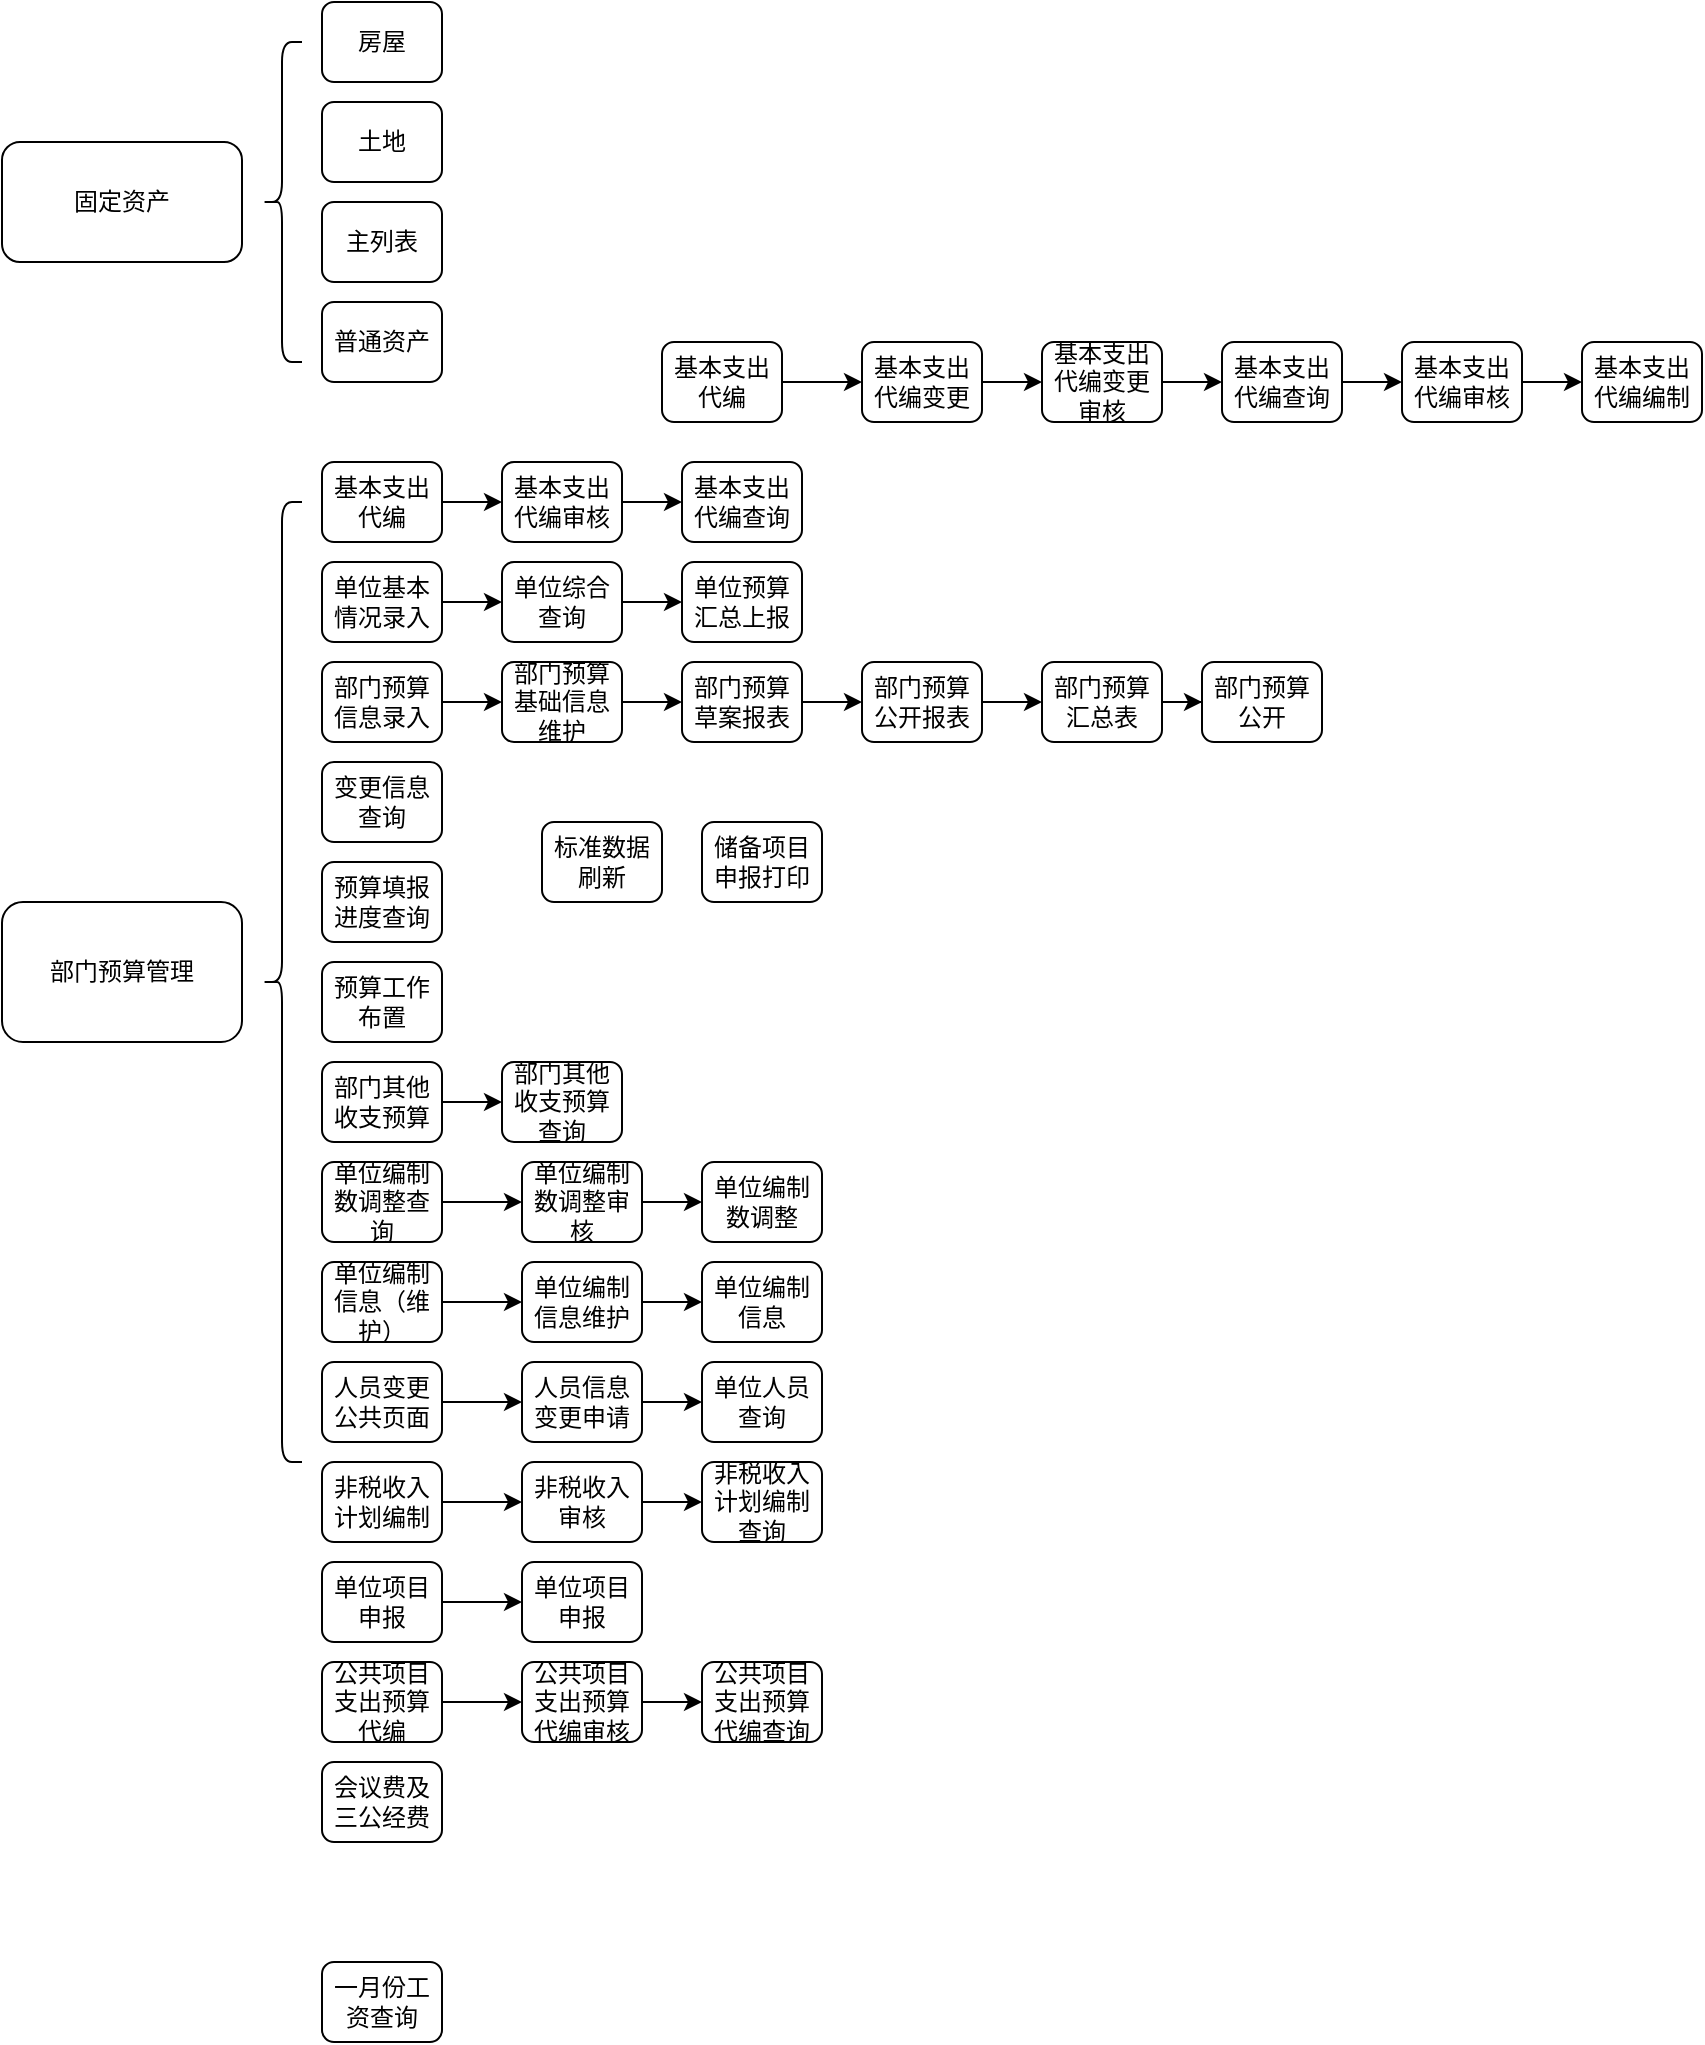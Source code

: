 <mxfile version="12.5.1" type="github" pages="2">
  <diagram id="LEGvW6JbwHPqkR06rvY7" name="部门预算管理">
    <mxGraphModel dx="1038" dy="1717" grid="1" gridSize="10" guides="1" tooltips="1" connect="1" arrows="1" fold="1" page="1" pageScale="1" pageWidth="827" pageHeight="1169" math="0" shadow="0">
      <root>
        <mxCell id="0"/>
        <mxCell id="1" parent="0"/>
        <mxCell id="PJDhCjgc1F2hU-g-aR-N-1" value="固定资产" style="rounded=1;whiteSpace=wrap;html=1;" vertex="1" parent="1">
          <mxGeometry x="20" y="30" width="120" height="60" as="geometry"/>
        </mxCell>
        <mxCell id="PJDhCjgc1F2hU-g-aR-N-3" value="" style="shape=curlyBracket;whiteSpace=wrap;html=1;rounded=1;" vertex="1" parent="1">
          <mxGeometry x="150" y="-20" width="20" height="160" as="geometry"/>
        </mxCell>
        <mxCell id="PJDhCjgc1F2hU-g-aR-N-4" value="房屋" style="rounded=1;whiteSpace=wrap;html=1;" vertex="1" parent="1">
          <mxGeometry x="180" y="-40" width="60" height="40" as="geometry"/>
        </mxCell>
        <mxCell id="PJDhCjgc1F2hU-g-aR-N-5" value="土地" style="rounded=1;whiteSpace=wrap;html=1;" vertex="1" parent="1">
          <mxGeometry x="180" y="10" width="60" height="40" as="geometry"/>
        </mxCell>
        <mxCell id="PJDhCjgc1F2hU-g-aR-N-6" value="主列表" style="rounded=1;whiteSpace=wrap;html=1;" vertex="1" parent="1">
          <mxGeometry x="180" y="60" width="60" height="40" as="geometry"/>
        </mxCell>
        <mxCell id="PJDhCjgc1F2hU-g-aR-N-7" value="普通资产" style="rounded=1;whiteSpace=wrap;html=1;" vertex="1" parent="1">
          <mxGeometry x="180" y="110" width="60" height="40" as="geometry"/>
        </mxCell>
        <mxCell id="PJDhCjgc1F2hU-g-aR-N-8" value="部门预算管理" style="rounded=1;whiteSpace=wrap;html=1;" vertex="1" parent="1">
          <mxGeometry x="20" y="410" width="120" height="70" as="geometry"/>
        </mxCell>
        <mxCell id="PJDhCjgc1F2hU-g-aR-N-9" value="" style="shape=curlyBracket;whiteSpace=wrap;html=1;rounded=1;" vertex="1" parent="1">
          <mxGeometry x="150" y="210" width="20" height="480" as="geometry"/>
        </mxCell>
        <mxCell id="PJDhCjgc1F2hU-g-aR-N-15" value="" style="edgeStyle=orthogonalEdgeStyle;rounded=0;orthogonalLoop=1;jettySize=auto;html=1;" edge="1" parent="1" source="PJDhCjgc1F2hU-g-aR-N-11" target="PJDhCjgc1F2hU-g-aR-N-12">
          <mxGeometry relative="1" as="geometry"/>
        </mxCell>
        <mxCell id="PJDhCjgc1F2hU-g-aR-N-11" value="基本支出代编" style="rounded=1;whiteSpace=wrap;html=1;" vertex="1" parent="1">
          <mxGeometry x="180" y="190" width="60" height="40" as="geometry"/>
        </mxCell>
        <mxCell id="PJDhCjgc1F2hU-g-aR-N-18" value="" style="edgeStyle=orthogonalEdgeStyle;rounded=0;orthogonalLoop=1;jettySize=auto;html=1;" edge="1" parent="1" source="PJDhCjgc1F2hU-g-aR-N-12" target="PJDhCjgc1F2hU-g-aR-N-13">
          <mxGeometry relative="1" as="geometry"/>
        </mxCell>
        <mxCell id="PJDhCjgc1F2hU-g-aR-N-12" value="基本支出代编审核" style="rounded=1;whiteSpace=wrap;html=1;" vertex="1" parent="1">
          <mxGeometry x="270" y="190" width="60" height="40" as="geometry"/>
        </mxCell>
        <mxCell id="PJDhCjgc1F2hU-g-aR-N-13" value="基本支出代编查询" style="rounded=1;whiteSpace=wrap;html=1;" vertex="1" parent="1">
          <mxGeometry x="360" y="190" width="60" height="40" as="geometry"/>
        </mxCell>
        <mxCell id="PJDhCjgc1F2hU-g-aR-N-65" value="" style="edgeStyle=orthogonalEdgeStyle;rounded=0;orthogonalLoop=1;jettySize=auto;html=1;" edge="1" parent="1" source="PJDhCjgc1F2hU-g-aR-N-14" target="PJDhCjgc1F2hU-g-aR-N-64">
          <mxGeometry relative="1" as="geometry"/>
        </mxCell>
        <mxCell id="PJDhCjgc1F2hU-g-aR-N-14" value="单位基本情况录入" style="rounded=1;whiteSpace=wrap;html=1;" vertex="1" parent="1">
          <mxGeometry x="180" y="240" width="60" height="40" as="geometry"/>
        </mxCell>
        <mxCell id="PJDhCjgc1F2hU-g-aR-N-75" value="" style="edgeStyle=orthogonalEdgeStyle;rounded=0;orthogonalLoop=1;jettySize=auto;html=1;" edge="1" parent="1" source="PJDhCjgc1F2hU-g-aR-N-64" target="PJDhCjgc1F2hU-g-aR-N-74">
          <mxGeometry relative="1" as="geometry"/>
        </mxCell>
        <mxCell id="PJDhCjgc1F2hU-g-aR-N-64" value="单位综合查询" style="rounded=1;whiteSpace=wrap;html=1;" vertex="1" parent="1">
          <mxGeometry x="270" y="240" width="60" height="40" as="geometry"/>
        </mxCell>
        <mxCell id="PJDhCjgc1F2hU-g-aR-N-74" value="单位预算汇总上报" style="rounded=1;whiteSpace=wrap;html=1;" vertex="1" parent="1">
          <mxGeometry x="360" y="240" width="60" height="40" as="geometry"/>
        </mxCell>
        <mxCell id="PJDhCjgc1F2hU-g-aR-N-30" value="" style="edgeStyle=orthogonalEdgeStyle;rounded=0;orthogonalLoop=1;jettySize=auto;html=1;" edge="1" parent="1" source="PJDhCjgc1F2hU-g-aR-N-19" target="PJDhCjgc1F2hU-g-aR-N-21">
          <mxGeometry relative="1" as="geometry"/>
        </mxCell>
        <mxCell id="PJDhCjgc1F2hU-g-aR-N-19" value="部门预算基础信息维护" style="rounded=1;whiteSpace=wrap;html=1;" vertex="1" parent="1">
          <mxGeometry x="270" y="290" width="60" height="40" as="geometry"/>
        </mxCell>
        <mxCell id="PJDhCjgc1F2hU-g-aR-N-20" value="变更信息查询" style="rounded=1;whiteSpace=wrap;html=1;" vertex="1" parent="1">
          <mxGeometry x="180" y="340" width="60" height="40" as="geometry"/>
        </mxCell>
        <mxCell id="PJDhCjgc1F2hU-g-aR-N-24" value="" style="edgeStyle=orthogonalEdgeStyle;rounded=0;orthogonalLoop=1;jettySize=auto;html=1;" edge="1" parent="1" source="PJDhCjgc1F2hU-g-aR-N-21" target="PJDhCjgc1F2hU-g-aR-N-23">
          <mxGeometry relative="1" as="geometry"/>
        </mxCell>
        <mxCell id="PJDhCjgc1F2hU-g-aR-N-21" value="部门预算草案报表" style="rounded=1;whiteSpace=wrap;html=1;" vertex="1" parent="1">
          <mxGeometry x="360" y="290" width="60" height="40" as="geometry"/>
        </mxCell>
        <mxCell id="PJDhCjgc1F2hU-g-aR-N-26" value="" style="edgeStyle=orthogonalEdgeStyle;rounded=0;orthogonalLoop=1;jettySize=auto;html=1;" edge="1" parent="1" source="PJDhCjgc1F2hU-g-aR-N-23" target="PJDhCjgc1F2hU-g-aR-N-25">
          <mxGeometry relative="1" as="geometry"/>
        </mxCell>
        <mxCell id="PJDhCjgc1F2hU-g-aR-N-23" value="部门预算公开报表" style="rounded=1;whiteSpace=wrap;html=1;" vertex="1" parent="1">
          <mxGeometry x="450" y="290" width="60" height="40" as="geometry"/>
        </mxCell>
        <mxCell id="PJDhCjgc1F2hU-g-aR-N-63" value="" style="edgeStyle=orthogonalEdgeStyle;rounded=0;orthogonalLoop=1;jettySize=auto;html=1;" edge="1" parent="1" source="PJDhCjgc1F2hU-g-aR-N-25" target="PJDhCjgc1F2hU-g-aR-N-62">
          <mxGeometry relative="1" as="geometry"/>
        </mxCell>
        <mxCell id="PJDhCjgc1F2hU-g-aR-N-25" value="部门预算汇总表" style="rounded=1;whiteSpace=wrap;html=1;" vertex="1" parent="1">
          <mxGeometry x="540" y="290" width="60" height="40" as="geometry"/>
        </mxCell>
        <mxCell id="PJDhCjgc1F2hU-g-aR-N-62" value="部门预算公开" style="rounded=1;whiteSpace=wrap;html=1;" vertex="1" parent="1">
          <mxGeometry x="620" y="290" width="60" height="40" as="geometry"/>
        </mxCell>
        <mxCell id="PJDhCjgc1F2hU-g-aR-N-32" value="" style="edgeStyle=orthogonalEdgeStyle;rounded=0;orthogonalLoop=1;jettySize=auto;html=1;" edge="1" parent="1" source="PJDhCjgc1F2hU-g-aR-N-31" target="PJDhCjgc1F2hU-g-aR-N-19">
          <mxGeometry relative="1" as="geometry"/>
        </mxCell>
        <mxCell id="PJDhCjgc1F2hU-g-aR-N-31" value="部门预算信息录入" style="rounded=1;whiteSpace=wrap;html=1;" vertex="1" parent="1">
          <mxGeometry x="180" y="290" width="60" height="40" as="geometry"/>
        </mxCell>
        <mxCell id="PJDhCjgc1F2hU-g-aR-N-33" value="预算填报进度查询" style="rounded=1;whiteSpace=wrap;html=1;" vertex="1" parent="1">
          <mxGeometry x="180" y="390" width="60" height="40" as="geometry"/>
        </mxCell>
        <mxCell id="PJDhCjgc1F2hU-g-aR-N-34" value="预算工作布置" style="rounded=1;whiteSpace=wrap;html=1;" vertex="1" parent="1">
          <mxGeometry x="180" y="440" width="60" height="40" as="geometry"/>
        </mxCell>
        <mxCell id="PJDhCjgc1F2hU-g-aR-N-35" value="标准数据刷新" style="rounded=1;whiteSpace=wrap;html=1;" vertex="1" parent="1">
          <mxGeometry x="290" y="370" width="60" height="40" as="geometry"/>
        </mxCell>
        <mxCell id="PJDhCjgc1F2hU-g-aR-N-36" value="储备项目申报打印" style="rounded=1;whiteSpace=wrap;html=1;" vertex="1" parent="1">
          <mxGeometry x="370" y="370" width="60" height="40" as="geometry"/>
        </mxCell>
        <mxCell id="PJDhCjgc1F2hU-g-aR-N-53" value="" style="edgeStyle=orthogonalEdgeStyle;rounded=0;orthogonalLoop=1;jettySize=auto;html=1;" edge="1" parent="1" source="PJDhCjgc1F2hU-g-aR-N-37" target="PJDhCjgc1F2hU-g-aR-N-52">
          <mxGeometry relative="1" as="geometry"/>
        </mxCell>
        <mxCell id="PJDhCjgc1F2hU-g-aR-N-37" value="人员变更公共页面" style="rounded=1;whiteSpace=wrap;html=1;" vertex="1" parent="1">
          <mxGeometry x="180" y="640" width="60" height="40" as="geometry"/>
        </mxCell>
        <mxCell id="PJDhCjgc1F2hU-g-aR-N-55" value="" style="edgeStyle=orthogonalEdgeStyle;rounded=0;orthogonalLoop=1;jettySize=auto;html=1;" edge="1" parent="1" source="PJDhCjgc1F2hU-g-aR-N-52" target="PJDhCjgc1F2hU-g-aR-N-54">
          <mxGeometry relative="1" as="geometry"/>
        </mxCell>
        <mxCell id="PJDhCjgc1F2hU-g-aR-N-52" value="人员信息变更申请" style="rounded=1;whiteSpace=wrap;html=1;" vertex="1" parent="1">
          <mxGeometry x="280" y="640" width="60" height="40" as="geometry"/>
        </mxCell>
        <mxCell id="PJDhCjgc1F2hU-g-aR-N-54" value="单位人员查询" style="rounded=1;whiteSpace=wrap;html=1;" vertex="1" parent="1">
          <mxGeometry x="370" y="640" width="60" height="40" as="geometry"/>
        </mxCell>
        <mxCell id="PJDhCjgc1F2hU-g-aR-N-40" value="" style="edgeStyle=orthogonalEdgeStyle;rounded=0;orthogonalLoop=1;jettySize=auto;html=1;" edge="1" parent="1" source="PJDhCjgc1F2hU-g-aR-N-38" target="PJDhCjgc1F2hU-g-aR-N-39">
          <mxGeometry relative="1" as="geometry"/>
        </mxCell>
        <mxCell id="PJDhCjgc1F2hU-g-aR-N-38" value="部门其他收支预算" style="rounded=1;whiteSpace=wrap;html=1;" vertex="1" parent="1">
          <mxGeometry x="180" y="490" width="60" height="40" as="geometry"/>
        </mxCell>
        <mxCell id="PJDhCjgc1F2hU-g-aR-N-39" value="部门其他收支预算查询" style="rounded=1;whiteSpace=wrap;html=1;" vertex="1" parent="1">
          <mxGeometry x="270" y="490" width="60" height="40" as="geometry"/>
        </mxCell>
        <mxCell id="PJDhCjgc1F2hU-g-aR-N-43" value="" style="edgeStyle=orthogonalEdgeStyle;rounded=0;orthogonalLoop=1;jettySize=auto;html=1;" edge="1" parent="1" source="PJDhCjgc1F2hU-g-aR-N-41" target="PJDhCjgc1F2hU-g-aR-N-42">
          <mxGeometry relative="1" as="geometry"/>
        </mxCell>
        <mxCell id="PJDhCjgc1F2hU-g-aR-N-41" value="单位编制数调整查询" style="rounded=1;whiteSpace=wrap;html=1;" vertex="1" parent="1">
          <mxGeometry x="180" y="540" width="60" height="40" as="geometry"/>
        </mxCell>
        <mxCell id="PJDhCjgc1F2hU-g-aR-N-45" value="" style="edgeStyle=orthogonalEdgeStyle;rounded=0;orthogonalLoop=1;jettySize=auto;html=1;" edge="1" parent="1" source="PJDhCjgc1F2hU-g-aR-N-42" target="PJDhCjgc1F2hU-g-aR-N-44">
          <mxGeometry relative="1" as="geometry"/>
        </mxCell>
        <mxCell id="PJDhCjgc1F2hU-g-aR-N-42" value="单位编制数调整审核" style="rounded=1;whiteSpace=wrap;html=1;" vertex="1" parent="1">
          <mxGeometry x="280" y="540" width="60" height="40" as="geometry"/>
        </mxCell>
        <mxCell id="PJDhCjgc1F2hU-g-aR-N-44" value="单位编制数调整" style="rounded=1;whiteSpace=wrap;html=1;" vertex="1" parent="1">
          <mxGeometry x="370" y="540" width="60" height="40" as="geometry"/>
        </mxCell>
        <mxCell id="PJDhCjgc1F2hU-g-aR-N-49" value="" style="edgeStyle=orthogonalEdgeStyle;rounded=0;orthogonalLoop=1;jettySize=auto;html=1;" edge="1" parent="1" source="PJDhCjgc1F2hU-g-aR-N-47" target="PJDhCjgc1F2hU-g-aR-N-48">
          <mxGeometry relative="1" as="geometry"/>
        </mxCell>
        <mxCell id="PJDhCjgc1F2hU-g-aR-N-47" value="单位编制信息（维护）" style="rounded=1;whiteSpace=wrap;html=1;" vertex="1" parent="1">
          <mxGeometry x="180" y="590" width="60" height="40" as="geometry"/>
        </mxCell>
        <mxCell id="PJDhCjgc1F2hU-g-aR-N-51" value="" style="edgeStyle=orthogonalEdgeStyle;rounded=0;orthogonalLoop=1;jettySize=auto;html=1;" edge="1" parent="1" source="PJDhCjgc1F2hU-g-aR-N-48" target="PJDhCjgc1F2hU-g-aR-N-50">
          <mxGeometry relative="1" as="geometry"/>
        </mxCell>
        <mxCell id="PJDhCjgc1F2hU-g-aR-N-48" value="单位编制信息维护" style="rounded=1;whiteSpace=wrap;html=1;" vertex="1" parent="1">
          <mxGeometry x="280" y="590" width="60" height="40" as="geometry"/>
        </mxCell>
        <mxCell id="PJDhCjgc1F2hU-g-aR-N-50" value="单位编制信息" style="rounded=1;whiteSpace=wrap;html=1;" vertex="1" parent="1">
          <mxGeometry x="370" y="590" width="60" height="40" as="geometry"/>
        </mxCell>
        <mxCell id="PJDhCjgc1F2hU-g-aR-N-58" value="" style="edgeStyle=orthogonalEdgeStyle;rounded=0;orthogonalLoop=1;jettySize=auto;html=1;" edge="1" parent="1" source="PJDhCjgc1F2hU-g-aR-N-56" target="PJDhCjgc1F2hU-g-aR-N-57">
          <mxGeometry relative="1" as="geometry"/>
        </mxCell>
        <mxCell id="PJDhCjgc1F2hU-g-aR-N-56" value="非税收入计划编制" style="rounded=1;whiteSpace=wrap;html=1;" vertex="1" parent="1">
          <mxGeometry x="180" y="690" width="60" height="40" as="geometry"/>
        </mxCell>
        <mxCell id="PJDhCjgc1F2hU-g-aR-N-72" value="" style="edgeStyle=orthogonalEdgeStyle;rounded=0;orthogonalLoop=1;jettySize=auto;html=1;" edge="1" parent="1" source="PJDhCjgc1F2hU-g-aR-N-57" target="PJDhCjgc1F2hU-g-aR-N-71">
          <mxGeometry relative="1" as="geometry"/>
        </mxCell>
        <mxCell id="PJDhCjgc1F2hU-g-aR-N-57" value="非税收入审核" style="rounded=1;whiteSpace=wrap;html=1;" vertex="1" parent="1">
          <mxGeometry x="280" y="690" width="60" height="40" as="geometry"/>
        </mxCell>
        <mxCell id="PJDhCjgc1F2hU-g-aR-N-71" value="非税收入计划编制查询" style="rounded=1;whiteSpace=wrap;html=1;" vertex="1" parent="1">
          <mxGeometry x="370" y="690" width="60" height="40" as="geometry"/>
        </mxCell>
        <mxCell id="PJDhCjgc1F2hU-g-aR-N-61" value="" style="edgeStyle=orthogonalEdgeStyle;rounded=0;orthogonalLoop=1;jettySize=auto;html=1;" edge="1" parent="1" source="PJDhCjgc1F2hU-g-aR-N-59" target="PJDhCjgc1F2hU-g-aR-N-60">
          <mxGeometry relative="1" as="geometry"/>
        </mxCell>
        <mxCell id="PJDhCjgc1F2hU-g-aR-N-59" value="单位项目申报" style="rounded=1;whiteSpace=wrap;html=1;" vertex="1" parent="1">
          <mxGeometry x="180" y="740" width="60" height="40" as="geometry"/>
        </mxCell>
        <mxCell id="PJDhCjgc1F2hU-g-aR-N-60" value="单位项目申报" style="rounded=1;whiteSpace=wrap;html=1;" vertex="1" parent="1">
          <mxGeometry x="280" y="740" width="60" height="40" as="geometry"/>
        </mxCell>
        <mxCell id="PJDhCjgc1F2hU-g-aR-N-68" value="" style="edgeStyle=orthogonalEdgeStyle;rounded=0;orthogonalLoop=1;jettySize=auto;html=1;" edge="1" parent="1" source="PJDhCjgc1F2hU-g-aR-N-66" target="PJDhCjgc1F2hU-g-aR-N-67">
          <mxGeometry relative="1" as="geometry"/>
        </mxCell>
        <mxCell id="PJDhCjgc1F2hU-g-aR-N-66" value="公共项目支出预算代编" style="rounded=1;whiteSpace=wrap;html=1;" vertex="1" parent="1">
          <mxGeometry x="180" y="790" width="60" height="40" as="geometry"/>
        </mxCell>
        <mxCell id="PJDhCjgc1F2hU-g-aR-N-70" value="" style="edgeStyle=orthogonalEdgeStyle;rounded=0;orthogonalLoop=1;jettySize=auto;html=1;" edge="1" parent="1" source="PJDhCjgc1F2hU-g-aR-N-67" target="PJDhCjgc1F2hU-g-aR-N-69">
          <mxGeometry relative="1" as="geometry"/>
        </mxCell>
        <mxCell id="PJDhCjgc1F2hU-g-aR-N-67" value="公共项目支出预算代编审核" style="rounded=1;whiteSpace=wrap;html=1;" vertex="1" parent="1">
          <mxGeometry x="280" y="790" width="60" height="40" as="geometry"/>
        </mxCell>
        <mxCell id="PJDhCjgc1F2hU-g-aR-N-69" value="公共项目支出预算代编查询" style="rounded=1;whiteSpace=wrap;html=1;" vertex="1" parent="1">
          <mxGeometry x="370" y="790" width="60" height="40" as="geometry"/>
        </mxCell>
        <mxCell id="PJDhCjgc1F2hU-g-aR-N-73" value="会议费及三公经费" style="rounded=1;whiteSpace=wrap;html=1;" vertex="1" parent="1">
          <mxGeometry x="180" y="840" width="60" height="40" as="geometry"/>
        </mxCell>
        <mxCell id="PJDhCjgc1F2hU-g-aR-N-78" value="" style="edgeStyle=orthogonalEdgeStyle;rounded=0;orthogonalLoop=1;jettySize=auto;html=1;" edge="1" parent="1" source="PJDhCjgc1F2hU-g-aR-N-76" target="PJDhCjgc1F2hU-g-aR-N-77">
          <mxGeometry relative="1" as="geometry"/>
        </mxCell>
        <mxCell id="PJDhCjgc1F2hU-g-aR-N-76" value="基本支出代编" style="rounded=1;whiteSpace=wrap;html=1;" vertex="1" parent="1">
          <mxGeometry x="350" y="130" width="60" height="40" as="geometry"/>
        </mxCell>
        <mxCell id="PJDhCjgc1F2hU-g-aR-N-80" value="" style="edgeStyle=orthogonalEdgeStyle;rounded=0;orthogonalLoop=1;jettySize=auto;html=1;" edge="1" parent="1" source="PJDhCjgc1F2hU-g-aR-N-77" target="PJDhCjgc1F2hU-g-aR-N-79">
          <mxGeometry relative="1" as="geometry"/>
        </mxCell>
        <mxCell id="PJDhCjgc1F2hU-g-aR-N-77" value="基本支出代编变更" style="rounded=1;whiteSpace=wrap;html=1;" vertex="1" parent="1">
          <mxGeometry x="450" y="130" width="60" height="40" as="geometry"/>
        </mxCell>
        <mxCell id="PJDhCjgc1F2hU-g-aR-N-82" value="" style="edgeStyle=orthogonalEdgeStyle;rounded=0;orthogonalLoop=1;jettySize=auto;html=1;" edge="1" parent="1" source="PJDhCjgc1F2hU-g-aR-N-79" target="PJDhCjgc1F2hU-g-aR-N-81">
          <mxGeometry relative="1" as="geometry"/>
        </mxCell>
        <mxCell id="PJDhCjgc1F2hU-g-aR-N-79" value="基本支出代编变更审核" style="rounded=1;whiteSpace=wrap;html=1;" vertex="1" parent="1">
          <mxGeometry x="540" y="130" width="60" height="40" as="geometry"/>
        </mxCell>
        <mxCell id="PJDhCjgc1F2hU-g-aR-N-84" value="" style="edgeStyle=orthogonalEdgeStyle;rounded=0;orthogonalLoop=1;jettySize=auto;html=1;" edge="1" parent="1" source="PJDhCjgc1F2hU-g-aR-N-81" target="PJDhCjgc1F2hU-g-aR-N-83">
          <mxGeometry relative="1" as="geometry"/>
        </mxCell>
        <mxCell id="PJDhCjgc1F2hU-g-aR-N-81" value="基本支出代编查询" style="rounded=1;whiteSpace=wrap;html=1;" vertex="1" parent="1">
          <mxGeometry x="630" y="130" width="60" height="40" as="geometry"/>
        </mxCell>
        <mxCell id="PJDhCjgc1F2hU-g-aR-N-86" value="" style="edgeStyle=orthogonalEdgeStyle;rounded=0;orthogonalLoop=1;jettySize=auto;html=1;" edge="1" parent="1" source="PJDhCjgc1F2hU-g-aR-N-83" target="PJDhCjgc1F2hU-g-aR-N-85">
          <mxGeometry relative="1" as="geometry"/>
        </mxCell>
        <mxCell id="PJDhCjgc1F2hU-g-aR-N-83" value="基本支出代编审核" style="rounded=1;whiteSpace=wrap;html=1;" vertex="1" parent="1">
          <mxGeometry x="720" y="130" width="60" height="40" as="geometry"/>
        </mxCell>
        <mxCell id="PJDhCjgc1F2hU-g-aR-N-85" value="基本支出代编编制" style="rounded=1;whiteSpace=wrap;html=1;" vertex="1" parent="1">
          <mxGeometry x="810" y="130" width="60" height="40" as="geometry"/>
        </mxCell>
        <mxCell id="PJDhCjgc1F2hU-g-aR-N-87" value="一月份工资查询" style="rounded=1;whiteSpace=wrap;html=1;" vertex="1" parent="1">
          <mxGeometry x="180" y="940" width="60" height="40" as="geometry"/>
        </mxCell>
      </root>
    </mxGraphModel>
  </diagram>
  <diagram id="_J4SmMktSl2NPoh6Ricv" name="Page-2">
    <mxGraphModel dx="1038" dy="548" grid="1" gridSize="10" guides="1" tooltips="1" connect="1" arrows="1" fold="1" page="1" pageScale="1" pageWidth="827" pageHeight="1169" math="0" shadow="0">
      <root>
        <mxCell id="W4b67G5bWiVMQBZZJT2O-0"/>
        <mxCell id="W4b67G5bWiVMQBZZJT2O-1" parent="W4b67G5bWiVMQBZZJT2O-0"/>
      </root>
    </mxGraphModel>
  </diagram>
</mxfile>
